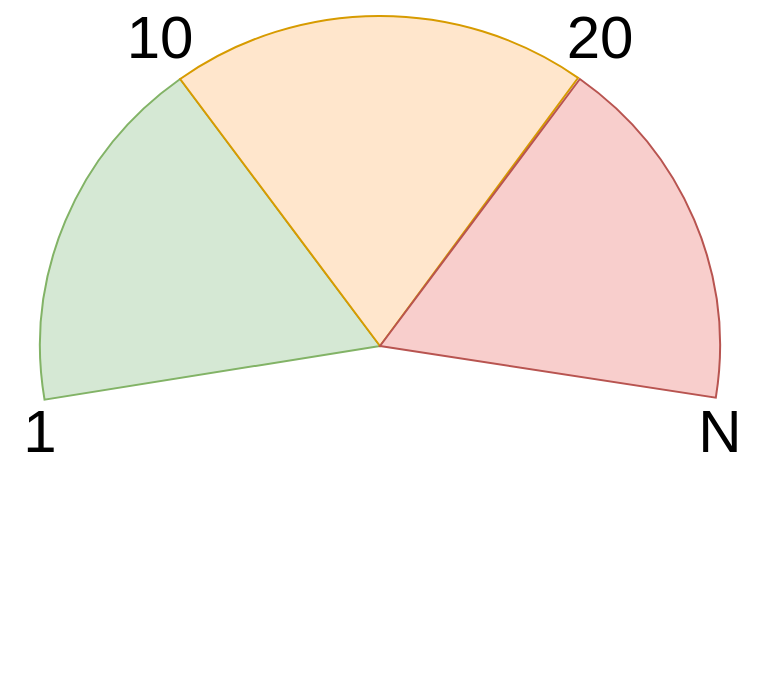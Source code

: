 <mxfile version="10.8.0" type="device"><diagram id="FbK8ZS2-NTpeXZP-e08Z" name="Page-1"><mxGraphModel dx="1078" dy="832" grid="1" gridSize="10" guides="1" tooltips="1" connect="1" arrows="1" fold="1" page="1" pageScale="1" pageWidth="1169" pageHeight="827" math="0" shadow="0"><root><mxCell id="0"/><mxCell id="1" parent="0"/><mxCell id="xNb8tdowpSHfonZPN2v0-6" value="" style="verticalLabelPosition=bottom;verticalAlign=top;html=1;shape=mxgraph.basic.pie;startAngle=0.724;endAngle=0.9;fillColor=#d5e8d4;strokeColor=#82b366;" parent="1" vertex="1"><mxGeometry x="310" y="210" width="340" height="330" as="geometry"/></mxCell><mxCell id="xNb8tdowpSHfonZPN2v0-7" value="" style="verticalLabelPosition=bottom;verticalAlign=top;html=1;shape=mxgraph.basic.pie;startAngle=0.9;endAngle=0.099;fillColor=#ffe6cc;strokeColor=#d79b00;" parent="1" vertex="1"><mxGeometry x="310" y="210" width="340" height="330" as="geometry"/></mxCell><mxCell id="xNb8tdowpSHfonZPN2v0-8" value="" style="verticalLabelPosition=bottom;verticalAlign=top;html=1;shape=mxgraph.basic.pie;startAngle=0.1;endAngle=0.275;fillColor=#f8cecc;strokeColor=#b85450;" parent="1" vertex="1"><mxGeometry x="310" y="210" width="340" height="330" as="geometry"/></mxCell><mxCell id="xNb8tdowpSHfonZPN2v0-9" value="1" style="text;html=1;strokeColor=none;fillColor=none;align=center;verticalAlign=middle;whiteSpace=wrap;rounded=0;fontSize=30;" parent="1" vertex="1"><mxGeometry x="290" y="407" width="40" height="20" as="geometry"/></mxCell><mxCell id="xNb8tdowpSHfonZPN2v0-10" value="10" style="text;html=1;strokeColor=none;fillColor=none;align=center;verticalAlign=middle;whiteSpace=wrap;rounded=0;fontSize=30;" parent="1" vertex="1"><mxGeometry x="350" y="210" width="40" height="20" as="geometry"/></mxCell><mxCell id="xNb8tdowpSHfonZPN2v0-11" value="20" style="text;html=1;strokeColor=none;fillColor=none;align=center;verticalAlign=middle;whiteSpace=wrap;rounded=0;fontSize=30;" parent="1" vertex="1"><mxGeometry x="570" y="210" width="40" height="20" as="geometry"/></mxCell><mxCell id="xNb8tdowpSHfonZPN2v0-12" value="N" style="text;html=1;strokeColor=none;fillColor=none;align=center;verticalAlign=middle;whiteSpace=wrap;rounded=0;fontSize=30;" parent="1" vertex="1"><mxGeometry x="630" y="407" width="40" height="20" as="geometry"/></mxCell></root></mxGraphModel></diagram></mxfile>